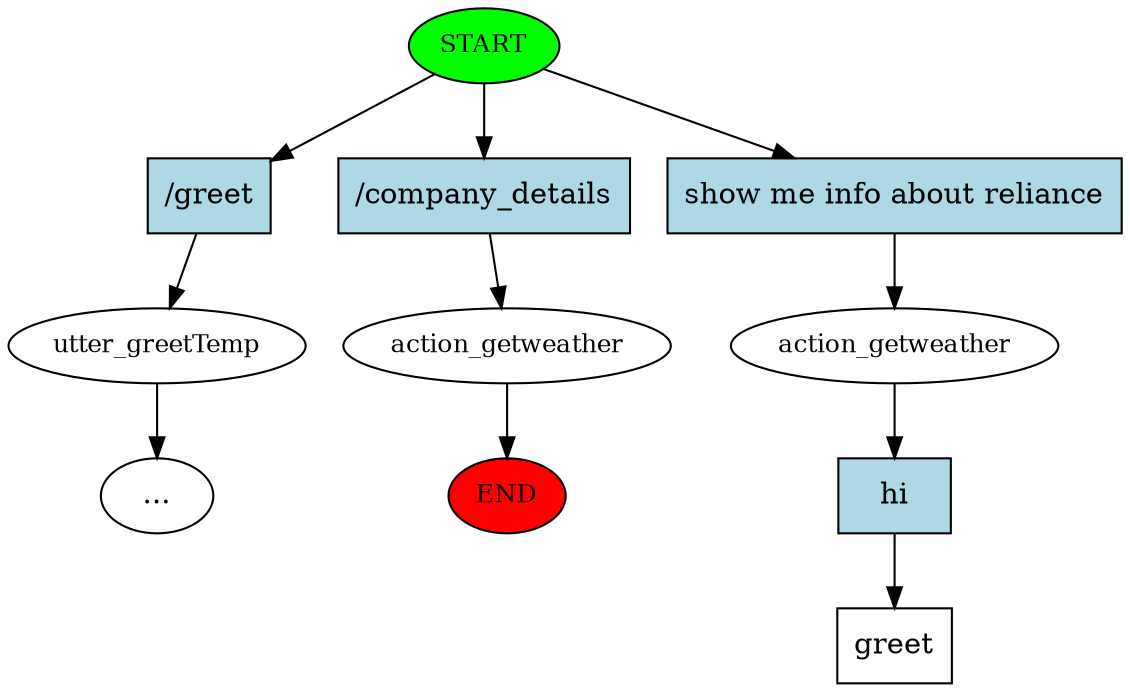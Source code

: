 digraph  {
0 [class="start active", fillcolor=green, fontsize=12, label=START, style=filled];
"-1" [class=end, fillcolor=red, fontsize=12, label=END, style=filled];
1 [class="", fontsize=12, label=utter_greetTemp];
"-4" [class=ellipsis, label="..."];
3 [class="", fontsize=12, label=action_getweather];
4 [class=active, fontsize=12, label=action_getweather];
5 [class="intent dashed active", label=greet, shape=rect];
6 [class=intent, fillcolor=lightblue, label="\/greet", shape=rect, style=filled];
7 [class=intent, fillcolor=lightblue, label="\/company_details", shape=rect, style=filled];
8 [class="intent active", fillcolor=lightblue, label="show\ me\ info\ about\ reliance", shape=rect, style=filled];
9 [class="intent active", fillcolor=lightblue, label=hi, shape=rect, style=filled];
0 -> 6  [class="", key=0];
0 -> 7  [class="", key=0];
0 -> 8  [class=active, key=0];
1 -> "-4"  [class="", key=NONE, label=""];
3 -> "-1"  [class="", key=NONE, label=""];
4 -> 9  [class=active, key=0];
6 -> 1  [class="", key=0];
7 -> 3  [class="", key=0];
8 -> 4  [class=active, key=0];
9 -> 5  [class=active, key=0];
}
